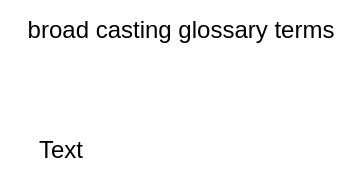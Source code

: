 <mxfile version="21.2.1" type="device">
  <diagram name="Page-1" id="mvEpiAXpTXNR7T1k2fxt">
    <mxGraphModel dx="1242" dy="703" grid="1" gridSize="10" guides="1" tooltips="1" connect="1" arrows="1" fold="1" page="1" pageScale="1" pageWidth="827" pageHeight="1169" math="0" shadow="0">
      <root>
        <mxCell id="0" />
        <mxCell id="1" parent="0" />
        <mxCell id="pXHQ8MnfL4jKPIDD2TGY-1" value="broad casting glossary terms" style="text;html=1;align=center;verticalAlign=middle;resizable=0;points=[];autosize=1;strokeColor=none;fillColor=none;" vertex="1" parent="1">
          <mxGeometry x="10" y="108" width="180" height="30" as="geometry" />
        </mxCell>
        <mxCell id="pXHQ8MnfL4jKPIDD2TGY-2" value="Text" style="text;html=1;align=center;verticalAlign=middle;resizable=0;points=[];autosize=1;strokeColor=none;fillColor=none;" vertex="1" parent="1">
          <mxGeometry x="15" y="168" width="50" height="30" as="geometry" />
        </mxCell>
      </root>
    </mxGraphModel>
  </diagram>
</mxfile>
